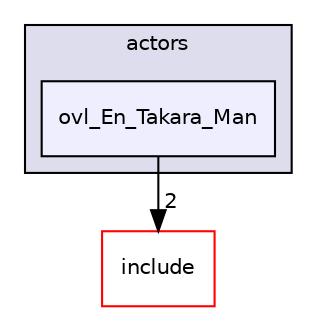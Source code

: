 digraph "src/overlays/actors/ovl_En_Takara_Man" {
  compound=true
  node [ fontsize="10", fontname="Helvetica"];
  edge [ labelfontsize="10", labelfontname="Helvetica"];
  subgraph clusterdir_e93473484be31ce7bcb356bd643a22f8 {
    graph [ bgcolor="#ddddee", pencolor="black", label="actors" fontname="Helvetica", fontsize="10", URL="dir_e93473484be31ce7bcb356bd643a22f8.html"]
  dir_707951b00f9f977b78f31ba0788f5350 [shape=box, label="ovl_En_Takara_Man", style="filled", fillcolor="#eeeeff", pencolor="black", URL="dir_707951b00f9f977b78f31ba0788f5350.html"];
  }
  dir_d44c64559bbebec7f509842c48db8b23 [shape=box label="include" fillcolor="white" style="filled" color="red" URL="dir_d44c64559bbebec7f509842c48db8b23.html"];
  dir_707951b00f9f977b78f31ba0788f5350->dir_d44c64559bbebec7f509842c48db8b23 [headlabel="2", labeldistance=1.5 headhref="dir_000357_000000.html"];
}
